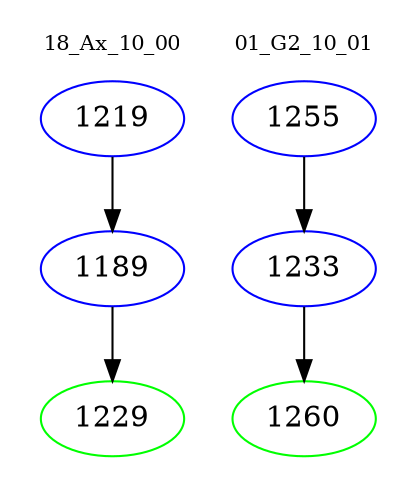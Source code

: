 digraph{
subgraph cluster_0 {
color = white
label = "18_Ax_10_00";
fontsize=10;
T0_1219 [label="1219", color="blue"]
T0_1219 -> T0_1189 [color="black"]
T0_1189 [label="1189", color="blue"]
T0_1189 -> T0_1229 [color="black"]
T0_1229 [label="1229", color="green"]
}
subgraph cluster_1 {
color = white
label = "01_G2_10_01";
fontsize=10;
T1_1255 [label="1255", color="blue"]
T1_1255 -> T1_1233 [color="black"]
T1_1233 [label="1233", color="blue"]
T1_1233 -> T1_1260 [color="black"]
T1_1260 [label="1260", color="green"]
}
}
